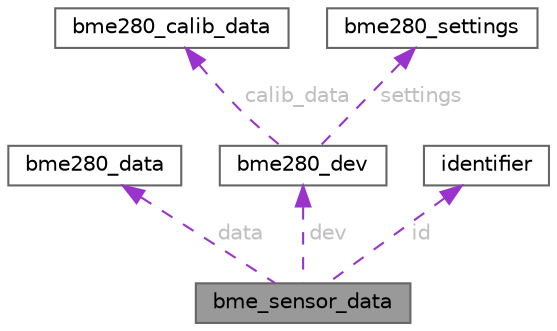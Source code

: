 digraph "bme_sensor_data"
{
 // LATEX_PDF_SIZE
  bgcolor="transparent";
  edge [fontname=Helvetica,fontsize=10,labelfontname=Helvetica,labelfontsize=10];
  node [fontname=Helvetica,fontsize=10,shape=box,height=0.2,width=0.4];
  Node1 [id="Node000001",label="bme_sensor_data",height=0.2,width=0.4,color="gray40", fillcolor="grey60", style="filled", fontcolor="black",tooltip="Parent struct for all valid BMx sensors, including custom values to aid in door status calibration."];
  Node2 -> Node1 [id="edge1_Node000001_Node000002",dir="back",color="darkorchid3",style="dashed",tooltip=" ",label=" data",fontcolor="grey" ];
  Node2 [id="Node000002",label="bme280_data",height=0.2,width=0.4,color="gray40", fillcolor="white", style="filled",URL="$structbme280__data.html",tooltip="bme280 sensor structure which comprises of temperature, pressure and humidity data"];
  Node3 -> Node1 [id="edge2_Node000001_Node000003",dir="back",color="darkorchid3",style="dashed",tooltip=" ",label=" dev",fontcolor="grey" ];
  Node3 [id="Node000003",label="bme280_dev",height=0.2,width=0.4,color="gray40", fillcolor="white", style="filled",URL="$structbme280__dev.html",tooltip="bme280 device structure"];
  Node4 -> Node3 [id="edge3_Node000003_Node000004",dir="back",color="darkorchid3",style="dashed",tooltip=" ",label=" calib_data",fontcolor="grey" ];
  Node4 [id="Node000004",label="bme280_calib_data",height=0.2,width=0.4,color="gray40", fillcolor="white", style="filled",URL="$structbme280__calib__data.html",tooltip="Calibration data."];
  Node5 -> Node3 [id="edge4_Node000003_Node000005",dir="back",color="darkorchid3",style="dashed",tooltip=" ",label=" settings",fontcolor="grey" ];
  Node5 [id="Node000005",label="bme280_settings",height=0.2,width=0.4,color="gray40", fillcolor="white", style="filled",URL="$structbme280__settings.html",tooltip="bme280 sensor settings structure which comprises of mode, oversampling and filter settings."];
  Node6 -> Node1 [id="edge5_Node000001_Node000006",dir="back",color="darkorchid3",style="dashed",tooltip=" ",label=" id",fontcolor="grey" ];
  Node6 [id="Node000006",label="identifier",height=0.2,width=0.4,color="gray40", fillcolor="white", style="filled",URL="$structidentifier.html",tooltip="Identification/communication structure for I2C devices."];
}
